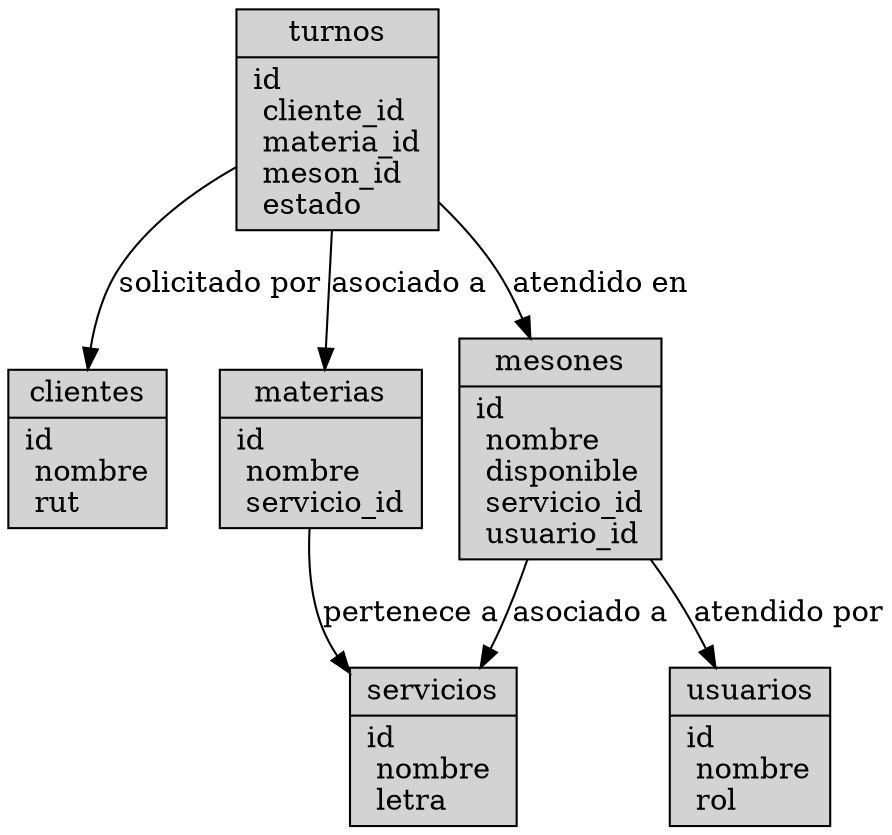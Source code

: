 digraph notaria_db {
    node [shape=record, style=filled, fillcolor=lightgray];

    clientes [label="{clientes|id\l nombre\l rut\l}"];
    usuarios [label="{usuarios|id\l nombre\l rol\l}"];
    servicios [label="{servicios|id\l nombre\l letra\l}"];
    materias [label="{materias|id\l nombre\l servicio_id\l}"];
    mesones [label="{mesones|id\l nombre\l disponible\l servicio_id\l usuario_id\l}"];
    turnos [label="{turnos|id\l cliente_id\l materia_id\l meson_id\l estado\l}"];

    // Relaciones
    materias -> servicios [label="pertenece a"];
    turnos -> clientes [label="solicitado por"];
    turnos -> materias [label="asociado a"];
    turnos -> mesones [label="atendido en"];
    mesones -> servicios [label="asociado a"];
    mesones -> usuarios [label="atendido por"];
}
